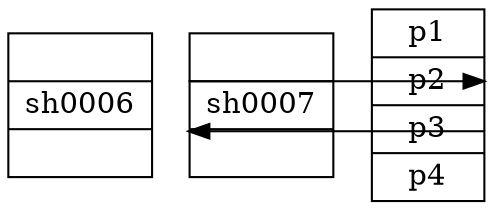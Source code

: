 digraph unix {
splines=ortho
showgrid=true
sh0006 [shape=record,label="{<t>|sh0006|}"];
sh0007 [shape=record,label="{<t>|sh0007|}"];
sh0010 [shape=record,label="{<p1>p1|<p2>p2|<p3>p3|<p4>p4}"];

sh0007->sh0010[tailcell="t",tailport="w",headcell="p4",headport="e",minlen=0];
sh0010->sh0007[tailcell="p2",tailport="e",headcell="p4",headport="w",minlen=0];
}